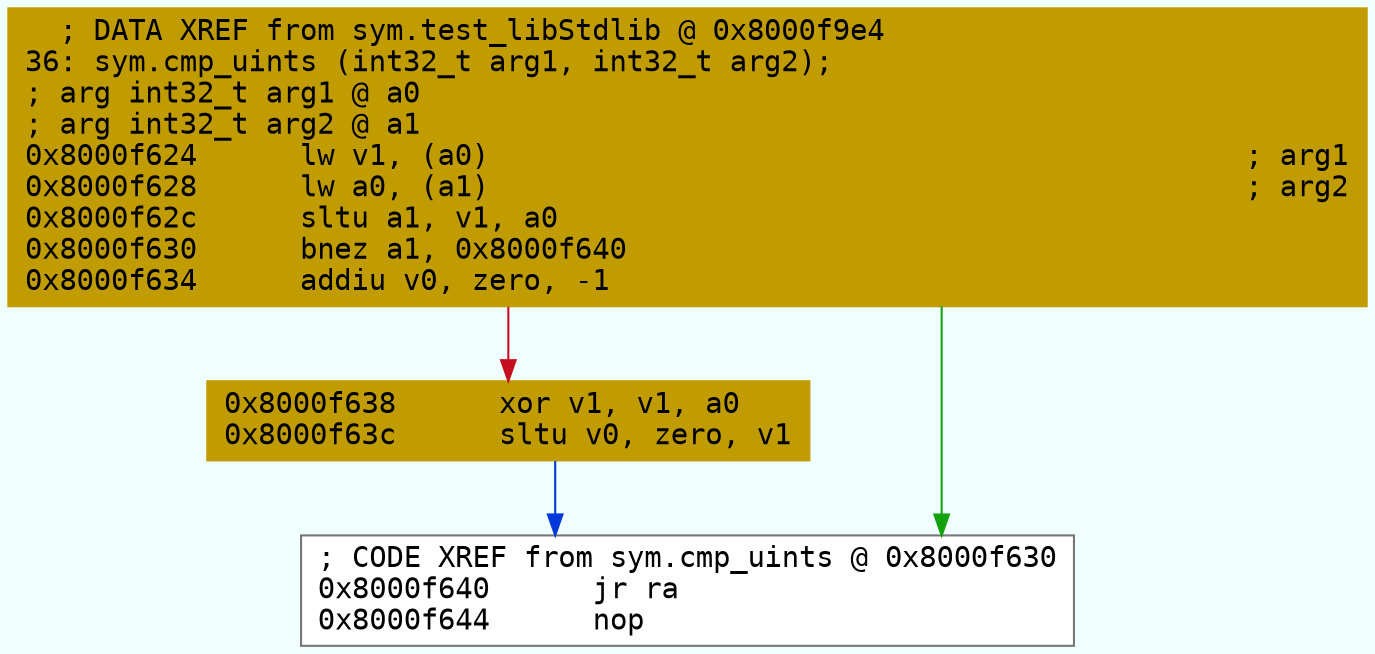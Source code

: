 digraph code {
	graph [bgcolor=azure fontsize=8 fontname="Courier" splines="ortho"];
	node [fillcolor=gray style=filled shape=box];
	edge [arrowhead="normal"];
	"0x8000f624" [URL="sym.cmp_uints/0x8000f624", fillcolor="#c19c00",color="#c19c00", fontname="Courier",label="  ; DATA XREF from sym.test_libStdlib @ 0x8000f9e4\l36: sym.cmp_uints (int32_t arg1, int32_t arg2);\l; arg int32_t arg1 @ a0\l; arg int32_t arg2 @ a1\l0x8000f624      lw v1, (a0)                                            ; arg1\l0x8000f628      lw a0, (a1)                                            ; arg2\l0x8000f62c      sltu a1, v1, a0\l0x8000f630      bnez a1, 0x8000f640\l0x8000f634      addiu v0, zero, -1\l"]
	"0x8000f638" [URL="sym.cmp_uints/0x8000f638", fillcolor="#c19c00",color="#c19c00", fontname="Courier",label="0x8000f638      xor v1, v1, a0\l0x8000f63c      sltu v0, zero, v1\l"]
	"0x8000f640" [URL="sym.cmp_uints/0x8000f640", fillcolor="white",color="#767676", fontname="Courier",label="; CODE XREF from sym.cmp_uints @ 0x8000f630\l0x8000f640      jr ra\l0x8000f644      nop\l"]
        "0x8000f624" -> "0x8000f640" [color="#13a10e"];
        "0x8000f624" -> "0x8000f638" [color="#c50f1f"];
        "0x8000f638" -> "0x8000f640" [color="#0037da"];
}
